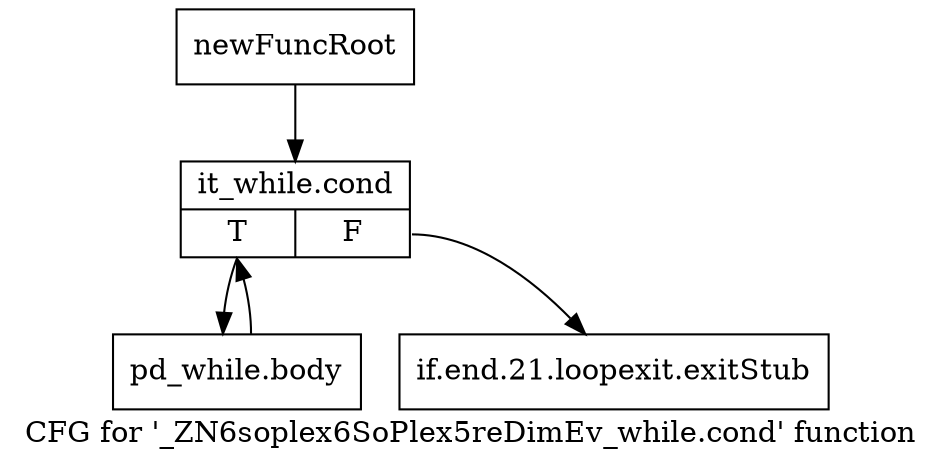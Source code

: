 digraph "CFG for '_ZN6soplex6SoPlex5reDimEv_while.cond' function" {
	label="CFG for '_ZN6soplex6SoPlex5reDimEv_while.cond' function";

	Node0x2d344e0 [shape=record,label="{newFuncRoot}"];
	Node0x2d344e0 -> Node0x2d34580;
	Node0x2d34530 [shape=record,label="{if.end.21.loopexit.exitStub}"];
	Node0x2d34580 [shape=record,label="{it_while.cond|{<s0>T|<s1>F}}"];
	Node0x2d34580:s0 -> Node0x2d345d0;
	Node0x2d34580:s1 -> Node0x2d34530;
	Node0x2d345d0 [shape=record,label="{pd_while.body}"];
	Node0x2d345d0 -> Node0x2d34580;
}
